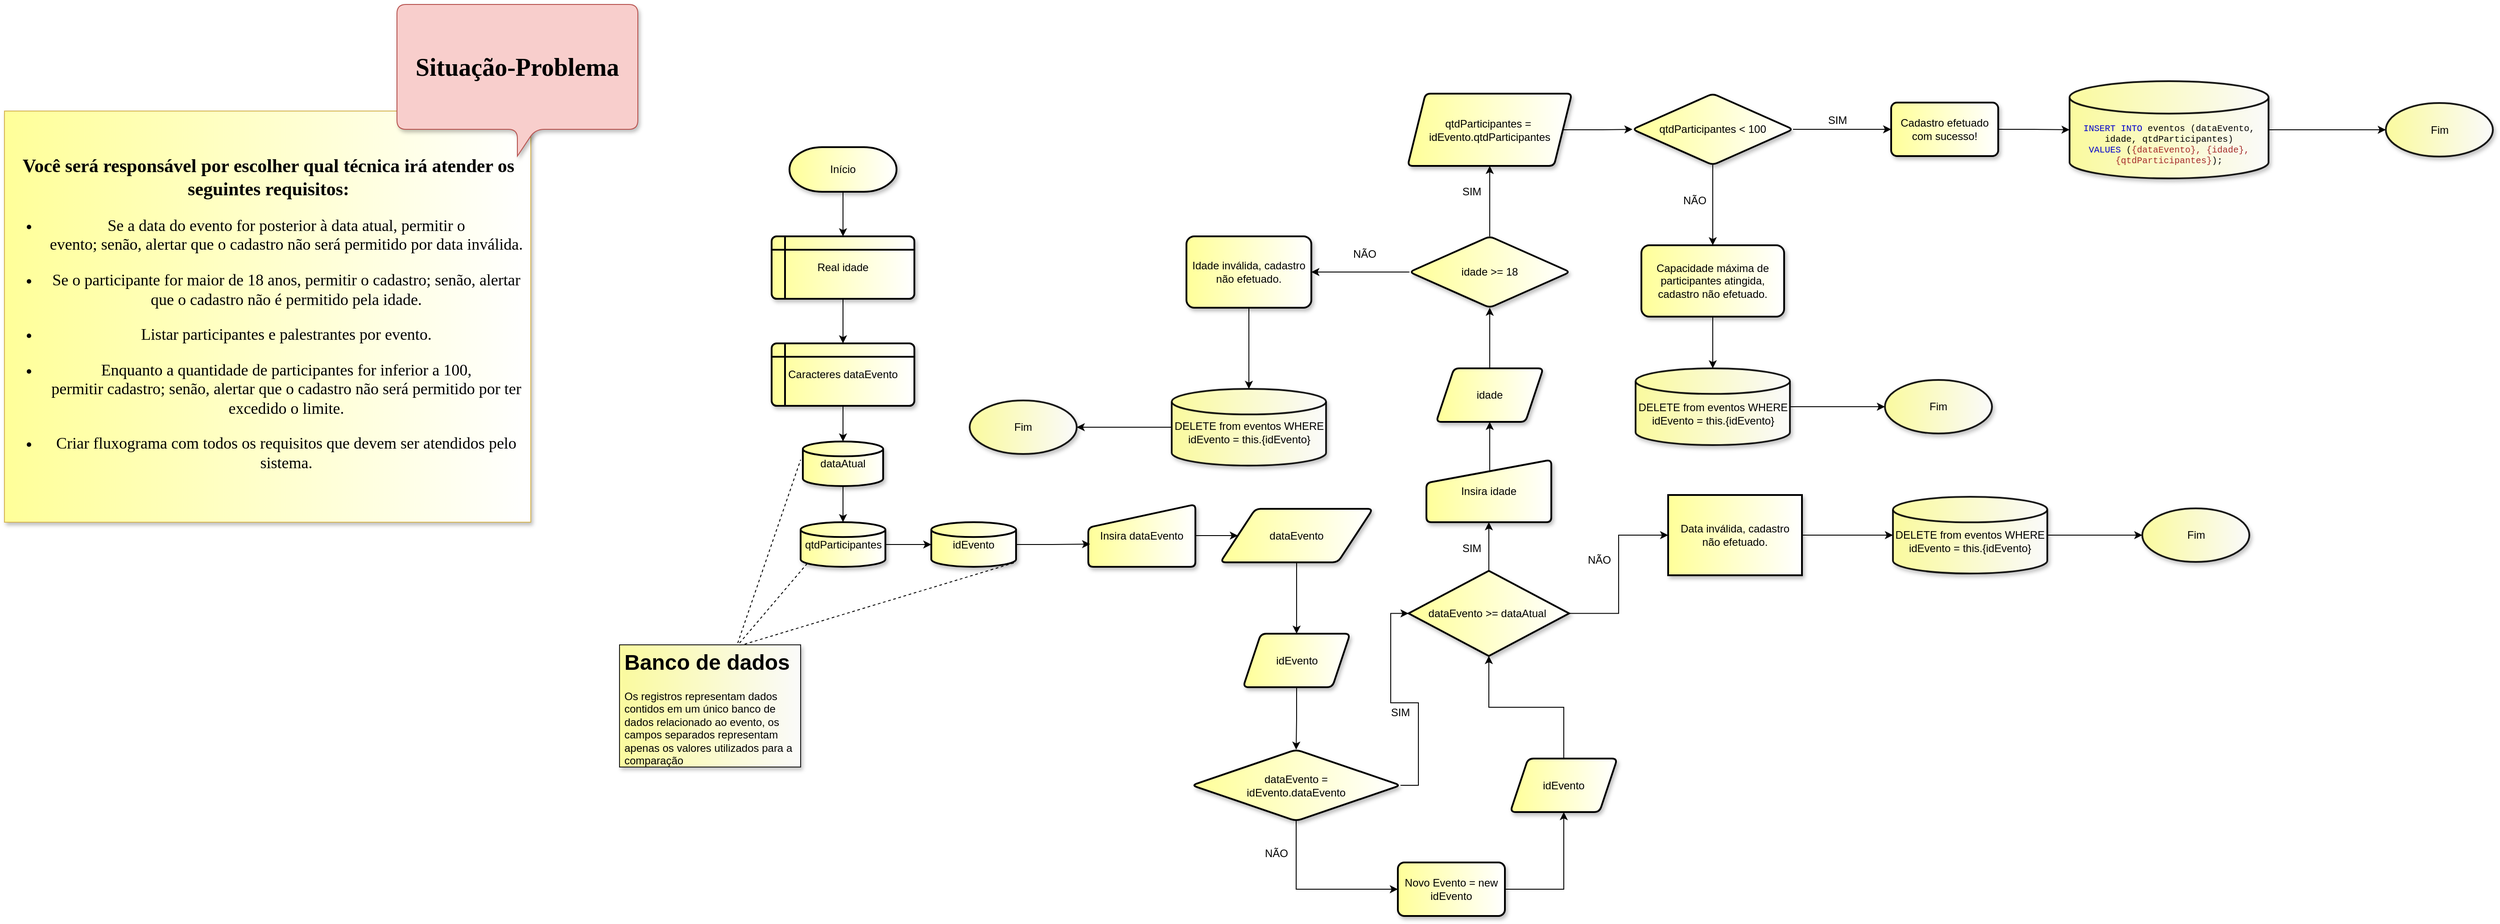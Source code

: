 <mxfile version="15.1.1" type="github">
  <diagram id="E14xrdEaeWgbvlw4fmTQ" name="Situação-Problema">
    <mxGraphModel dx="2040" dy="2257" grid="0" gridSize="10" guides="1" tooltips="1" connect="1" arrows="1" fold="1" page="0" pageScale="1" pageWidth="827" pageHeight="1169" background="#ffffff" math="0" shadow="0">
      <root>
        <mxCell id="fQxyEo8xfnAtOBqPwO7P-0" />
        <mxCell id="fQxyEo8xfnAtOBqPwO7P-1" parent="fQxyEo8xfnAtOBqPwO7P-0" />
        <mxCell id="fQxyEo8xfnAtOBqPwO7P-6" value="&lt;p style=&quot;text-align: center&quot;&gt;&lt;font size=&quot;1&quot; data-font-src=&quot;https://fonts.googleapis.com/css?family=Indie+Flower&quot; face=&quot;Indie Flower&quot;&gt;&lt;b style=&quot;font-size: 21px&quot;&gt;Você será responsável por escolher qual técnica irá atender os seguintes requisitos:&lt;/b&gt;&lt;/font&gt;&lt;/p&gt;&lt;ul style=&quot;font-size: 18px&quot;&gt;&lt;li&gt;&lt;div style=&quot;text-align: center&quot;&gt;&lt;span&gt;&lt;font data-font-src=&quot;https://fonts.googleapis.com/css?family=Montserrat&quot; style=&quot;font-size: 18px&quot; face=&quot;Montserrat&quot;&gt;Se a data do evento for posterior à data atual, permitir o&lt;/font&gt;&lt;/span&gt;&lt;/div&gt;&lt;font data-font-src=&quot;https://fonts.googleapis.com/css?family=Montserrat&quot; style=&quot;font-size: 18px&quot; face=&quot;Montserrat&quot;&gt;&lt;div style=&quot;text-align: center&quot;&gt;&lt;span&gt;evento; senão, alertar que o cadastro não será permitido por data inválida.&lt;/span&gt;&lt;/div&gt;&lt;/font&gt;&lt;/li&gt;&lt;/ul&gt;&lt;ul style=&quot;font-size: 18px&quot;&gt;&lt;li style=&quot;text-align: center&quot;&gt;&lt;font data-font-src=&quot;https://fonts.googleapis.com/css?family=Montserrat&quot; style=&quot;font-size: 18px&quot; face=&quot;Montserrat&quot;&gt;Se o participante for maior de 18 anos, permitir o cadastro; senão, alertar que o cadastro não é permitido pela idade.&lt;/font&gt;&lt;/li&gt;&lt;/ul&gt;&lt;ul style=&quot;font-size: 18px&quot;&gt;&lt;li style=&quot;text-align: center&quot;&gt;&lt;font data-font-src=&quot;https://fonts.googleapis.com/css?family=Montserrat&quot; style=&quot;font-size: 18px&quot; face=&quot;Montserrat&quot;&gt;Listar participantes e palestrantes por evento.&lt;/font&gt;&lt;/li&gt;&lt;/ul&gt;&lt;ul style=&quot;font-size: 18px&quot;&gt;&lt;li&gt;&lt;div style=&quot;text-align: center&quot;&gt;&lt;span&gt;&lt;font data-font-src=&quot;https://fonts.googleapis.com/css?family=Montserrat&quot; style=&quot;font-size: 18px&quot; face=&quot;Montserrat&quot;&gt;Enquanto a quantidade de participantes for inferior a 100,&lt;/font&gt;&lt;/span&gt;&lt;/div&gt;&lt;font data-font-src=&quot;https://fonts.googleapis.com/css?family=Montserrat&quot; style=&quot;font-size: 18px&quot; face=&quot;Montserrat&quot;&gt;&lt;div style=&quot;text-align: center&quot;&gt;&lt;span&gt;permitir cadastro; senão, alertar que o cadastro não será permitido por ter excedido o limite.&lt;/span&gt;&lt;/div&gt;&lt;/font&gt;&lt;/li&gt;&lt;/ul&gt;&lt;ul style=&quot;font-size: 18px&quot;&gt;&lt;li style=&quot;text-align: center&quot;&gt;&lt;font data-font-src=&quot;https://fonts.googleapis.com/css?family=Montserrat&quot; style=&quot;font-size: 18px&quot; face=&quot;Montserrat&quot;&gt;Criar fluxograma com todos os requisitos que devem ser atendidos pelo sistema.&lt;/font&gt;&lt;/li&gt;&lt;/ul&gt;" style="text;html=1;strokeColor=#d6b656;align=left;verticalAlign=middle;whiteSpace=wrap;rounded=0;shadow=1;gradientDirection=east;gradientColor=#FFFFFF;fillColor=#FFFF99;" parent="fQxyEo8xfnAtOBqPwO7P-1" vertex="1">
          <mxGeometry x="-690" y="-1420.5" width="590" height="461" as="geometry" />
        </mxCell>
        <mxCell id="WSDOC7p3LJNiw7YADk0W-0" value="&lt;h1&gt;&lt;font style=&quot;font-size: 28px&quot; face=&quot;Audiowide&quot; data-font-src=&quot;https://fonts.googleapis.com/css?family=Audiowide&quot;&gt;Situação-Problema&lt;/font&gt;&lt;/h1&gt;" style="shape=callout;whiteSpace=wrap;html=1;perimeter=calloutPerimeter;fillColor=#f8cecc;strokeColor=#b85450;rounded=1;shadow=1;" parent="fQxyEo8xfnAtOBqPwO7P-1" vertex="1">
          <mxGeometry x="-250" y="-1540" width="270" height="170" as="geometry" />
        </mxCell>
        <mxCell id="WSDOC7p3LJNiw7YADk0W-4" style="edgeStyle=orthogonalEdgeStyle;rounded=0;orthogonalLoop=1;jettySize=auto;html=1;entryX=0.5;entryY=0;entryDx=0;entryDy=0;" parent="fQxyEo8xfnAtOBqPwO7P-1" source="WSDOC7p3LJNiw7YADk0W-1" target="WSDOC7p3LJNiw7YADk0W-5" edge="1">
          <mxGeometry relative="1" as="geometry">
            <mxPoint x="250" y="-1260" as="targetPoint" />
          </mxGeometry>
        </mxCell>
        <mxCell id="WSDOC7p3LJNiw7YADk0W-1" value="Início" style="strokeWidth=2;html=1;shape=mxgraph.flowchart.terminator;whiteSpace=wrap;rounded=0;shadow=1;fillColor=#FFFF99;gradientColor=#FFFFFF;gradientDirection=east;" parent="fQxyEo8xfnAtOBqPwO7P-1" vertex="1">
          <mxGeometry x="190" y="-1380" width="120" height="50" as="geometry" />
        </mxCell>
        <mxCell id="WSDOC7p3LJNiw7YADk0W-19" style="edgeStyle=orthogonalEdgeStyle;rounded=0;orthogonalLoop=1;jettySize=auto;html=1;entryX=0;entryY=0.5;entryDx=0;entryDy=0;" parent="fQxyEo8xfnAtOBqPwO7P-1" source="WSDOC7p3LJNiw7YADk0W-2" target="WSDOC7p3LJNiw7YADk0W-15" edge="1">
          <mxGeometry relative="1" as="geometry" />
        </mxCell>
        <mxCell id="WSDOC7p3LJNiw7YADk0W-2" value="Insira dataEvento" style="html=1;strokeWidth=2;shape=manualInput;whiteSpace=wrap;rounded=1;size=26;arcSize=11;shadow=1;fillColor=#FFFF99;gradientColor=#FFFFFF;gradientDirection=east;" parent="fQxyEo8xfnAtOBqPwO7P-1" vertex="1">
          <mxGeometry x="525" y="-979.5" width="120" height="70" as="geometry" />
        </mxCell>
        <mxCell id="WSDOC7p3LJNiw7YADk0W-7" style="edgeStyle=orthogonalEdgeStyle;rounded=0;orthogonalLoop=1;jettySize=auto;html=1;entryX=0.5;entryY=0;entryDx=0;entryDy=0;" parent="fQxyEo8xfnAtOBqPwO7P-1" source="WSDOC7p3LJNiw7YADk0W-5" target="WSDOC7p3LJNiw7YADk0W-6" edge="1">
          <mxGeometry relative="1" as="geometry" />
        </mxCell>
        <mxCell id="WSDOC7p3LJNiw7YADk0W-5" value="&lt;p style=&quot;line-height: 120%&quot;&gt;&lt;/p&gt;&lt;div style=&quot;line-height: 120%&quot;&gt;Real idade&lt;/div&gt;&lt;p&gt;&lt;/p&gt;" style="shape=internalStorage;whiteSpace=wrap;html=1;dx=15;dy=15;rounded=1;arcSize=8;strokeWidth=2;shadow=1;fillColor=#FFFF99;gradientColor=#FFFFFF;gradientDirection=east;align=center;" parent="fQxyEo8xfnAtOBqPwO7P-1" vertex="1">
          <mxGeometry x="170" y="-1280" width="160" height="70" as="geometry" />
        </mxCell>
        <mxCell id="WSDOC7p3LJNiw7YADk0W-9" style="edgeStyle=orthogonalEdgeStyle;rounded=0;orthogonalLoop=1;jettySize=auto;html=1;" parent="fQxyEo8xfnAtOBqPwO7P-1" source="WSDOC7p3LJNiw7YADk0W-6" target="WSDOC7p3LJNiw7YADk0W-8" edge="1">
          <mxGeometry relative="1" as="geometry" />
        </mxCell>
        <mxCell id="WSDOC7p3LJNiw7YADk0W-6" value="&lt;p style=&quot;line-height: 120%&quot;&gt;&lt;/p&gt;&lt;div style=&quot;line-height: 120%&quot;&gt;Caracteres&amp;nbsp;&lt;span&gt;dataEvento&lt;/span&gt;&lt;/div&gt;&lt;p&gt;&lt;/p&gt;" style="shape=internalStorage;whiteSpace=wrap;html=1;dx=15;dy=15;rounded=1;arcSize=8;strokeWidth=2;shadow=1;fillColor=#FFFF99;gradientColor=#FFFFFF;gradientDirection=east;align=center;" parent="fQxyEo8xfnAtOBqPwO7P-1" vertex="1">
          <mxGeometry x="170" y="-1160" width="160" height="70" as="geometry" />
        </mxCell>
        <mxCell id="WSDOC7p3LJNiw7YADk0W-11" style="edgeStyle=orthogonalEdgeStyle;rounded=0;orthogonalLoop=1;jettySize=auto;html=1;" parent="fQxyEo8xfnAtOBqPwO7P-1" source="WSDOC7p3LJNiw7YADk0W-8" target="WSDOC7p3LJNiw7YADk0W-10" edge="1">
          <mxGeometry relative="1" as="geometry" />
        </mxCell>
        <mxCell id="WSDOC7p3LJNiw7YADk0W-8" value="&lt;p style=&quot;line-height: 90%&quot;&gt;dataAtual&lt;/p&gt;" style="strokeWidth=2;html=1;shape=mxgraph.flowchart.database;whiteSpace=wrap;rounded=0;shadow=1;fillColor=#FFFF99;gradientColor=#FFFFFF;gradientDirection=east;" parent="fQxyEo8xfnAtOBqPwO7P-1" vertex="1">
          <mxGeometry x="205" y="-1050" width="90" height="50" as="geometry" />
        </mxCell>
        <mxCell id="MoJu4bdm5zdiFwNMEZ7Q-4" value="" style="edgeStyle=orthogonalEdgeStyle;rounded=0;orthogonalLoop=1;jettySize=auto;html=1;" edge="1" parent="fQxyEo8xfnAtOBqPwO7P-1" source="WSDOC7p3LJNiw7YADk0W-10" target="MoJu4bdm5zdiFwNMEZ7Q-3">
          <mxGeometry relative="1" as="geometry" />
        </mxCell>
        <mxCell id="WSDOC7p3LJNiw7YADk0W-10" value="&lt;p style=&quot;line-height: 90%&quot;&gt;qtdParticipantes&lt;/p&gt;" style="strokeWidth=2;html=1;shape=mxgraph.flowchart.database;whiteSpace=wrap;rounded=0;shadow=1;fillColor=#FFFF99;gradientColor=#FFFFFF;gradientDirection=east;" parent="fQxyEo8xfnAtOBqPwO7P-1" vertex="1">
          <mxGeometry x="202.5" y="-959.5" width="95" height="50" as="geometry" />
        </mxCell>
        <mxCell id="WSDOC7p3LJNiw7YADk0W-24" value="" style="edgeStyle=orthogonalEdgeStyle;rounded=0;orthogonalLoop=1;jettySize=auto;html=1;" parent="fQxyEo8xfnAtOBqPwO7P-1" source="WSDOC7p3LJNiw7YADk0W-14" target="WSDOC7p3LJNiw7YADk0W-23" edge="1">
          <mxGeometry relative="1" as="geometry" />
        </mxCell>
        <mxCell id="WSDOC7p3LJNiw7YADk0W-38" style="edgeStyle=orthogonalEdgeStyle;rounded=0;orthogonalLoop=1;jettySize=auto;html=1;entryX=0.5;entryY=1;entryDx=0;entryDy=0;" parent="fQxyEo8xfnAtOBqPwO7P-1" source="WSDOC7p3LJNiw7YADk0W-14" target="WSDOC7p3LJNiw7YADk0W-37" edge="1">
          <mxGeometry relative="1" as="geometry" />
        </mxCell>
        <mxCell id="WSDOC7p3LJNiw7YADk0W-14" value="dataEvento &amp;gt;= dataAtual&amp;nbsp;" style="strokeWidth=2;html=1;shape=mxgraph.flowchart.decision;whiteSpace=wrap;rounded=0;shadow=1;fillColor=#FFFF99;gradientColor=#FFFFFF;gradientDirection=east;" parent="fQxyEo8xfnAtOBqPwO7P-1" vertex="1">
          <mxGeometry x="884" y="-905" width="180" height="95.5" as="geometry" />
        </mxCell>
        <mxCell id="MoJu4bdm5zdiFwNMEZ7Q-9" value="" style="edgeStyle=orthogonalEdgeStyle;rounded=0;orthogonalLoop=1;jettySize=auto;html=1;" edge="1" parent="fQxyEo8xfnAtOBqPwO7P-1" source="WSDOC7p3LJNiw7YADk0W-15" target="MoJu4bdm5zdiFwNMEZ7Q-8">
          <mxGeometry relative="1" as="geometry" />
        </mxCell>
        <mxCell id="WSDOC7p3LJNiw7YADk0W-15" value="&lt;div&gt;&lt;span&gt;dataEvento&lt;/span&gt;&lt;/div&gt;" style="shape=parallelogram;html=1;strokeWidth=2;perimeter=parallelogramPerimeter;whiteSpace=wrap;rounded=1;arcSize=12;size=0.23;shadow=1;fillColor=#FFFF99;gradientColor=#FFFFFF;gradientDirection=east;align=center;" parent="fQxyEo8xfnAtOBqPwO7P-1" vertex="1">
          <mxGeometry x="673" y="-974.5" width="171" height="60" as="geometry" />
        </mxCell>
        <mxCell id="MoJu4bdm5zdiFwNMEZ7Q-34" style="edgeStyle=orthogonalEdgeStyle;rounded=0;orthogonalLoop=1;jettySize=auto;html=1;entryX=0;entryY=0.5;entryDx=0;entryDy=0;entryPerimeter=0;" edge="1" parent="fQxyEo8xfnAtOBqPwO7P-1" source="WSDOC7p3LJNiw7YADk0W-23" target="MoJu4bdm5zdiFwNMEZ7Q-33">
          <mxGeometry relative="1" as="geometry" />
        </mxCell>
        <mxCell id="WSDOC7p3LJNiw7YADk0W-23" value="Data inválida, cadastro&lt;br&gt;não efetuado." style="whiteSpace=wrap;html=1;rounded=0;shadow=1;strokeWidth=2;fillColor=#FFFF99;gradientColor=#FFFFFF;gradientDirection=east;" parent="fQxyEo8xfnAtOBqPwO7P-1" vertex="1">
          <mxGeometry x="1175" y="-990" width="150" height="90" as="geometry" />
        </mxCell>
        <mxCell id="WSDOC7p3LJNiw7YADk0W-25" value="NÃO" style="text;html=1;strokeColor=none;fillColor=none;align=center;verticalAlign=middle;whiteSpace=wrap;rounded=0;shadow=1;" parent="fQxyEo8xfnAtOBqPwO7P-1" vertex="1">
          <mxGeometry x="1078" y="-927" width="40" height="20" as="geometry" />
        </mxCell>
        <mxCell id="WSDOC7p3LJNiw7YADk0W-28" value="SIM" style="text;html=1;strokeColor=none;fillColor=none;align=center;verticalAlign=middle;whiteSpace=wrap;rounded=0;shadow=1;" parent="fQxyEo8xfnAtOBqPwO7P-1" vertex="1">
          <mxGeometry x="935" y="-940" width="40" height="20" as="geometry" />
        </mxCell>
        <mxCell id="MoJu4bdm5zdiFwNMEZ7Q-1" value="" style="edgeStyle=orthogonalEdgeStyle;rounded=0;orthogonalLoop=1;jettySize=auto;html=1;exitX=0.507;exitY=0.193;exitDx=0;exitDy=0;exitPerimeter=0;" edge="1" parent="fQxyEo8xfnAtOBqPwO7P-1" source="WSDOC7p3LJNiw7YADk0W-37" target="MoJu4bdm5zdiFwNMEZ7Q-0">
          <mxGeometry relative="1" as="geometry" />
        </mxCell>
        <mxCell id="WSDOC7p3LJNiw7YADk0W-37" value="Insira idade" style="html=1;strokeWidth=2;shape=manualInput;whiteSpace=wrap;rounded=1;size=26;arcSize=11;shadow=1;fillColor=#FFFF99;gradientColor=#FFFFFF;gradientDirection=east;" parent="fQxyEo8xfnAtOBqPwO7P-1" vertex="1">
          <mxGeometry x="904" y="-1029.5" width="140" height="70" as="geometry" />
        </mxCell>
        <mxCell id="WSDOC7p3LJNiw7YADk0W-42" value="" style="edgeStyle=orthogonalEdgeStyle;rounded=0;orthogonalLoop=1;jettySize=auto;html=1;" parent="fQxyEo8xfnAtOBqPwO7P-1" source="WSDOC7p3LJNiw7YADk0W-39" target="WSDOC7p3LJNiw7YADk0W-41" edge="1">
          <mxGeometry relative="1" as="geometry" />
        </mxCell>
        <mxCell id="WSDOC7p3LJNiw7YADk0W-47" value="" style="edgeStyle=orthogonalEdgeStyle;rounded=0;orthogonalLoop=1;jettySize=auto;html=1;" parent="fQxyEo8xfnAtOBqPwO7P-1" source="WSDOC7p3LJNiw7YADk0W-39" target="WSDOC7p3LJNiw7YADk0W-46" edge="1">
          <mxGeometry relative="1" as="geometry" />
        </mxCell>
        <mxCell id="WSDOC7p3LJNiw7YADk0W-39" value="idade &amp;gt;= 18" style="rhombus;whiteSpace=wrap;html=1;rounded=1;shadow=1;strokeWidth=2;fillColor=#FFFF99;gradientColor=#FFFFFF;gradientDirection=east;arcSize=11;" parent="fQxyEo8xfnAtOBqPwO7P-1" vertex="1">
          <mxGeometry x="885" y="-1280" width="180" height="80" as="geometry" />
        </mxCell>
        <mxCell id="MoJu4bdm5zdiFwNMEZ7Q-39" style="edgeStyle=orthogonalEdgeStyle;rounded=0;orthogonalLoop=1;jettySize=auto;html=1;entryX=0.5;entryY=0;entryDx=0;entryDy=0;entryPerimeter=0;" edge="1" parent="fQxyEo8xfnAtOBqPwO7P-1" source="WSDOC7p3LJNiw7YADk0W-41" target="MoJu4bdm5zdiFwNMEZ7Q-38">
          <mxGeometry relative="1" as="geometry" />
        </mxCell>
        <mxCell id="WSDOC7p3LJNiw7YADk0W-41" value="Idade inválida, cadastro não efetuado." style="whiteSpace=wrap;html=1;rounded=1;shadow=1;strokeWidth=2;fillColor=#FFFF99;gradientColor=#FFFFFF;gradientDirection=east;arcSize=11;" parent="fQxyEo8xfnAtOBqPwO7P-1" vertex="1">
          <mxGeometry x="635" y="-1280" width="140" height="80" as="geometry" />
        </mxCell>
        <mxCell id="WSDOC7p3LJNiw7YADk0W-43" value="NÃO" style="text;html=1;strokeColor=none;fillColor=none;align=center;verticalAlign=middle;whiteSpace=wrap;rounded=0;shadow=1;" parent="fQxyEo8xfnAtOBqPwO7P-1" vertex="1">
          <mxGeometry x="815" y="-1270" width="40" height="20" as="geometry" />
        </mxCell>
        <mxCell id="WSDOC7p3LJNiw7YADk0W-50" value="" style="edgeStyle=orthogonalEdgeStyle;rounded=0;orthogonalLoop=1;jettySize=auto;html=1;" parent="fQxyEo8xfnAtOBqPwO7P-1" source="WSDOC7p3LJNiw7YADk0W-46" target="WSDOC7p3LJNiw7YADk0W-49" edge="1">
          <mxGeometry relative="1" as="geometry" />
        </mxCell>
        <mxCell id="WSDOC7p3LJNiw7YADk0W-46" value="qtdParticipantes =&amp;nbsp;&lt;br&gt;idEvento.qtdParticipantes" style="shape=parallelogram;perimeter=parallelogramPerimeter;whiteSpace=wrap;html=1;fixedSize=1;rounded=1;shadow=1;strokeWidth=2;fillColor=#FFFF99;gradientColor=#FFFFFF;gradientDirection=east;arcSize=11;" parent="fQxyEo8xfnAtOBqPwO7P-1" vertex="1">
          <mxGeometry x="883" y="-1440" width="184" height="81" as="geometry" />
        </mxCell>
        <mxCell id="WSDOC7p3LJNiw7YADk0W-48" value="SIM" style="text;html=1;strokeColor=none;fillColor=none;align=center;verticalAlign=middle;whiteSpace=wrap;rounded=0;shadow=1;" parent="fQxyEo8xfnAtOBqPwO7P-1" vertex="1">
          <mxGeometry x="935" y="-1340" width="40" height="20" as="geometry" />
        </mxCell>
        <mxCell id="WSDOC7p3LJNiw7YADk0W-52" value="" style="edgeStyle=orthogonalEdgeStyle;rounded=0;orthogonalLoop=1;jettySize=auto;html=1;" parent="fQxyEo8xfnAtOBqPwO7P-1" source="WSDOC7p3LJNiw7YADk0W-49" target="WSDOC7p3LJNiw7YADk0W-51" edge="1">
          <mxGeometry relative="1" as="geometry" />
        </mxCell>
        <mxCell id="WSDOC7p3LJNiw7YADk0W-57" value="" style="edgeStyle=orthogonalEdgeStyle;rounded=0;orthogonalLoop=1;jettySize=auto;html=1;" parent="fQxyEo8xfnAtOBqPwO7P-1" source="WSDOC7p3LJNiw7YADk0W-49" target="WSDOC7p3LJNiw7YADk0W-56" edge="1">
          <mxGeometry relative="1" as="geometry" />
        </mxCell>
        <mxCell id="WSDOC7p3LJNiw7YADk0W-49" value="qtdParticipantes &amp;lt; 100" style="rhombus;whiteSpace=wrap;html=1;rounded=1;shadow=1;strokeWidth=2;fillColor=#FFFF99;gradientColor=#FFFFFF;gradientDirection=east;arcSize=11;" parent="fQxyEo8xfnAtOBqPwO7P-1" vertex="1">
          <mxGeometry x="1135" y="-1440" width="180" height="80" as="geometry" />
        </mxCell>
        <mxCell id="MoJu4bdm5zdiFwNMEZ7Q-43" style="edgeStyle=orthogonalEdgeStyle;rounded=0;orthogonalLoop=1;jettySize=auto;html=1;entryX=0.5;entryY=0;entryDx=0;entryDy=0;entryPerimeter=0;" edge="1" parent="fQxyEo8xfnAtOBqPwO7P-1" source="WSDOC7p3LJNiw7YADk0W-51" target="MoJu4bdm5zdiFwNMEZ7Q-42">
          <mxGeometry relative="1" as="geometry" />
        </mxCell>
        <mxCell id="WSDOC7p3LJNiw7YADk0W-51" value="Capacidade máxima de participantes atingida, cadastro não efetuado." style="whiteSpace=wrap;html=1;rounded=1;shadow=1;strokeWidth=2;fillColor=#FFFF99;gradientColor=#FFFFFF;gradientDirection=east;arcSize=11;" parent="fQxyEo8xfnAtOBqPwO7P-1" vertex="1">
          <mxGeometry x="1145" y="-1270" width="160" height="80" as="geometry" />
        </mxCell>
        <mxCell id="WSDOC7p3LJNiw7YADk0W-53" value="NÃO" style="text;html=1;strokeColor=none;fillColor=none;align=center;verticalAlign=middle;whiteSpace=wrap;rounded=0;shadow=1;" parent="fQxyEo8xfnAtOBqPwO7P-1" vertex="1">
          <mxGeometry x="1185" y="-1330" width="40" height="20" as="geometry" />
        </mxCell>
        <mxCell id="MoJu4bdm5zdiFwNMEZ7Q-47" style="edgeStyle=orthogonalEdgeStyle;rounded=0;orthogonalLoop=1;jettySize=auto;html=1;entryX=0;entryY=0.5;entryDx=0;entryDy=0;entryPerimeter=0;fontSize=10;" edge="1" parent="fQxyEo8xfnAtOBqPwO7P-1" source="WSDOC7p3LJNiw7YADk0W-56" target="MoJu4bdm5zdiFwNMEZ7Q-46">
          <mxGeometry relative="1" as="geometry" />
        </mxCell>
        <mxCell id="WSDOC7p3LJNiw7YADk0W-56" value="Cadastro efetuado com sucesso!" style="whiteSpace=wrap;html=1;rounded=1;shadow=1;strokeWidth=2;fillColor=#FFFF99;gradientColor=#FFFFFF;gradientDirection=east;arcSize=11;" parent="fQxyEo8xfnAtOBqPwO7P-1" vertex="1">
          <mxGeometry x="1425" y="-1430" width="120" height="60" as="geometry" />
        </mxCell>
        <mxCell id="WSDOC7p3LJNiw7YADk0W-58" value="SIM" style="text;html=1;strokeColor=none;fillColor=none;align=center;verticalAlign=middle;whiteSpace=wrap;rounded=0;shadow=1;" parent="fQxyEo8xfnAtOBqPwO7P-1" vertex="1">
          <mxGeometry x="1345" y="-1420.5" width="40" height="20" as="geometry" />
        </mxCell>
        <mxCell id="MoJu4bdm5zdiFwNMEZ7Q-2" style="edgeStyle=orthogonalEdgeStyle;rounded=0;orthogonalLoop=1;jettySize=auto;html=1;entryX=0.5;entryY=1;entryDx=0;entryDy=0;" edge="1" parent="fQxyEo8xfnAtOBqPwO7P-1" source="MoJu4bdm5zdiFwNMEZ7Q-0" target="WSDOC7p3LJNiw7YADk0W-39">
          <mxGeometry relative="1" as="geometry" />
        </mxCell>
        <mxCell id="MoJu4bdm5zdiFwNMEZ7Q-0" value="idade" style="shape=parallelogram;perimeter=parallelogramPerimeter;whiteSpace=wrap;html=1;fixedSize=1;rounded=1;shadow=1;strokeWidth=2;fillColor=#FFFF99;gradientColor=#FFFFFF;gradientDirection=east;arcSize=11;" vertex="1" parent="fQxyEo8xfnAtOBqPwO7P-1">
          <mxGeometry x="915" y="-1132" width="120" height="60" as="geometry" />
        </mxCell>
        <mxCell id="MoJu4bdm5zdiFwNMEZ7Q-5" style="edgeStyle=orthogonalEdgeStyle;rounded=0;orthogonalLoop=1;jettySize=auto;html=1;entryX=0.017;entryY=0.636;entryDx=0;entryDy=0;entryPerimeter=0;" edge="1" parent="fQxyEo8xfnAtOBqPwO7P-1" source="MoJu4bdm5zdiFwNMEZ7Q-3" target="WSDOC7p3LJNiw7YADk0W-2">
          <mxGeometry relative="1" as="geometry" />
        </mxCell>
        <mxCell id="MoJu4bdm5zdiFwNMEZ7Q-3" value="&lt;p style=&quot;line-height: 90%&quot;&gt;idEvento&lt;/p&gt;" style="strokeWidth=2;html=1;shape=mxgraph.flowchart.database;whiteSpace=wrap;rounded=0;shadow=1;fillColor=#FFFF99;gradientColor=#FFFFFF;gradientDirection=east;" vertex="1" parent="fQxyEo8xfnAtOBqPwO7P-1">
          <mxGeometry x="349" y="-959.5" width="95" height="50" as="geometry" />
        </mxCell>
        <mxCell id="MoJu4bdm5zdiFwNMEZ7Q-11" value="" style="edgeStyle=orthogonalEdgeStyle;rounded=0;orthogonalLoop=1;jettySize=auto;html=1;" edge="1" parent="fQxyEo8xfnAtOBqPwO7P-1" source="MoJu4bdm5zdiFwNMEZ7Q-8" target="MoJu4bdm5zdiFwNMEZ7Q-10">
          <mxGeometry relative="1" as="geometry" />
        </mxCell>
        <mxCell id="MoJu4bdm5zdiFwNMEZ7Q-8" value="idEvento" style="shape=parallelogram;perimeter=parallelogramPerimeter;whiteSpace=wrap;html=1;fixedSize=1;rounded=1;shadow=1;strokeWidth=2;fillColor=#FFFF99;gradientColor=#FFFFFF;gradientDirection=east;arcSize=12;" vertex="1" parent="fQxyEo8xfnAtOBqPwO7P-1">
          <mxGeometry x="698.5" y="-834.5" width="120" height="60" as="geometry" />
        </mxCell>
        <mxCell id="MoJu4bdm5zdiFwNMEZ7Q-17" style="edgeStyle=orthogonalEdgeStyle;rounded=0;orthogonalLoop=1;jettySize=auto;html=1;exitX=1;exitY=0.5;exitDx=0;exitDy=0;entryX=0;entryY=0.5;entryDx=0;entryDy=0;entryPerimeter=0;" edge="1" parent="fQxyEo8xfnAtOBqPwO7P-1" source="MoJu4bdm5zdiFwNMEZ7Q-10" target="WSDOC7p3LJNiw7YADk0W-14">
          <mxGeometry relative="1" as="geometry" />
        </mxCell>
        <mxCell id="MoJu4bdm5zdiFwNMEZ7Q-22" style="edgeStyle=orthogonalEdgeStyle;rounded=0;orthogonalLoop=1;jettySize=auto;html=1;entryX=0;entryY=0.5;entryDx=0;entryDy=0;" edge="1" parent="fQxyEo8xfnAtOBqPwO7P-1" source="MoJu4bdm5zdiFwNMEZ7Q-10" target="MoJu4bdm5zdiFwNMEZ7Q-18">
          <mxGeometry relative="1" as="geometry" />
        </mxCell>
        <mxCell id="MoJu4bdm5zdiFwNMEZ7Q-10" value="dataEvento =&lt;br&gt;idEvento.dataEvento" style="rhombus;whiteSpace=wrap;html=1;rounded=1;shadow=1;strokeWidth=2;fillColor=#FFFF99;gradientColor=#FFFFFF;gradientDirection=east;arcSize=12;" vertex="1" parent="fQxyEo8xfnAtOBqPwO7P-1">
          <mxGeometry x="641" y="-704.5" width="234" height="80" as="geometry" />
        </mxCell>
        <mxCell id="MoJu4bdm5zdiFwNMEZ7Q-30" value="" style="edgeStyle=orthogonalEdgeStyle;rounded=0;orthogonalLoop=1;jettySize=auto;html=1;" edge="1" parent="fQxyEo8xfnAtOBqPwO7P-1" source="MoJu4bdm5zdiFwNMEZ7Q-18" target="MoJu4bdm5zdiFwNMEZ7Q-29">
          <mxGeometry relative="1" as="geometry" />
        </mxCell>
        <mxCell id="MoJu4bdm5zdiFwNMEZ7Q-18" value="Novo Evento = new idEvento" style="whiteSpace=wrap;html=1;rounded=1;shadow=1;strokeWidth=2;fillColor=#FFFF99;gradientColor=#FFFFFF;gradientDirection=east;arcSize=12;" vertex="1" parent="fQxyEo8xfnAtOBqPwO7P-1">
          <mxGeometry x="872" y="-578" width="120" height="60" as="geometry" />
        </mxCell>
        <mxCell id="MoJu4bdm5zdiFwNMEZ7Q-23" value="NÃO" style="text;html=1;strokeColor=none;fillColor=none;align=center;verticalAlign=middle;whiteSpace=wrap;rounded=0;shadow=1;" vertex="1" parent="fQxyEo8xfnAtOBqPwO7P-1">
          <mxGeometry x="716" y="-598" width="40" height="20" as="geometry" />
        </mxCell>
        <mxCell id="MoJu4bdm5zdiFwNMEZ7Q-24" value="SIM" style="text;html=1;strokeColor=none;fillColor=none;align=center;verticalAlign=middle;whiteSpace=wrap;rounded=0;shadow=1;" vertex="1" parent="fQxyEo8xfnAtOBqPwO7P-1">
          <mxGeometry x="855" y="-756" width="40" height="20" as="geometry" />
        </mxCell>
        <mxCell id="MoJu4bdm5zdiFwNMEZ7Q-25" value="" style="endArrow=none;dashed=1;html=1;" edge="1" parent="fQxyEo8xfnAtOBqPwO7P-1">
          <mxGeometry width="50" height="50" relative="1" as="geometry">
            <mxPoint x="132" y="-824" as="sourcePoint" />
            <mxPoint x="202.5" y="-1029.5" as="targetPoint" />
          </mxGeometry>
        </mxCell>
        <mxCell id="MoJu4bdm5zdiFwNMEZ7Q-26" value="" style="endArrow=none;dashed=1;html=1;" edge="1" parent="fQxyEo8xfnAtOBqPwO7P-1">
          <mxGeometry width="50" height="50" relative="1" as="geometry">
            <mxPoint x="134" y="-821" as="sourcePoint" />
            <mxPoint x="442" y="-914" as="targetPoint" />
          </mxGeometry>
        </mxCell>
        <mxCell id="MoJu4bdm5zdiFwNMEZ7Q-27" value="" style="endArrow=none;dashed=1;html=1;" edge="1" parent="fQxyEo8xfnAtOBqPwO7P-1">
          <mxGeometry width="50" height="50" relative="1" as="geometry">
            <mxPoint x="134" y="-824" as="sourcePoint" />
            <mxPoint x="211" y="-914.5" as="targetPoint" />
          </mxGeometry>
        </mxCell>
        <mxCell id="MoJu4bdm5zdiFwNMEZ7Q-28" value="&lt;h1&gt;Banco de dados&lt;/h1&gt;&lt;p&gt;Os registros representam dados contidos em um único banco de dados relacionado ao evento, os campos separados representam apenas os valores utilizados para a comparação&lt;/p&gt;" style="text;html=1;spacing=5;spacingTop=-20;whiteSpace=wrap;overflow=hidden;rounded=0;rotation=0;glass=0;shadow=1;sketch=0;gradientColor=#ffffff;fillColor=#FFFF99;gradientDirection=east;strokeColor=#000000;perimeterSpacing=15;opacity=90;" vertex="1" parent="fQxyEo8xfnAtOBqPwO7P-1">
          <mxGeometry x="-0.5" y="-822" width="203" height="137" as="geometry" />
        </mxCell>
        <mxCell id="MoJu4bdm5zdiFwNMEZ7Q-31" style="edgeStyle=orthogonalEdgeStyle;rounded=0;orthogonalLoop=1;jettySize=auto;html=1;entryX=0.5;entryY=1;entryDx=0;entryDy=0;entryPerimeter=0;" edge="1" parent="fQxyEo8xfnAtOBqPwO7P-1" source="MoJu4bdm5zdiFwNMEZ7Q-29" target="WSDOC7p3LJNiw7YADk0W-14">
          <mxGeometry relative="1" as="geometry" />
        </mxCell>
        <mxCell id="MoJu4bdm5zdiFwNMEZ7Q-29" value="idEvento" style="shape=parallelogram;perimeter=parallelogramPerimeter;whiteSpace=wrap;html=1;fixedSize=1;rounded=1;shadow=1;strokeWidth=2;fillColor=#FFFF99;gradientColor=#FFFFFF;gradientDirection=east;arcSize=12;" vertex="1" parent="fQxyEo8xfnAtOBqPwO7P-1">
          <mxGeometry x="998" y="-694.5" width="120" height="60" as="geometry" />
        </mxCell>
        <mxCell id="MoJu4bdm5zdiFwNMEZ7Q-37" value="" style="edgeStyle=orthogonalEdgeStyle;rounded=0;orthogonalLoop=1;jettySize=auto;html=1;" edge="1" parent="fQxyEo8xfnAtOBqPwO7P-1" source="MoJu4bdm5zdiFwNMEZ7Q-33" target="MoJu4bdm5zdiFwNMEZ7Q-36">
          <mxGeometry relative="1" as="geometry" />
        </mxCell>
        <mxCell id="MoJu4bdm5zdiFwNMEZ7Q-33" value="DELETE from eventos WHERE idEvento = this.{idEvento}" style="strokeWidth=2;html=1;shape=mxgraph.flowchart.database;whiteSpace=wrap;rounded=0;shadow=1;glass=0;sketch=0;fillColor=#FFFF99;gradientColor=#ffffff;gradientDirection=east;opacity=90;spacingTop=14;" vertex="1" parent="fQxyEo8xfnAtOBqPwO7P-1">
          <mxGeometry x="1427" y="-988" width="173" height="86" as="geometry" />
        </mxCell>
        <mxCell id="MoJu4bdm5zdiFwNMEZ7Q-36" value="Fim" style="ellipse;whiteSpace=wrap;html=1;rounded=0;shadow=1;strokeWidth=2;fillColor=#FFFF99;gradientColor=#ffffff;gradientDirection=east;glass=0;opacity=90;sketch=0;" vertex="1" parent="fQxyEo8xfnAtOBqPwO7P-1">
          <mxGeometry x="1706.5" y="-975" width="120" height="60" as="geometry" />
        </mxCell>
        <mxCell id="MoJu4bdm5zdiFwNMEZ7Q-41" value="" style="edgeStyle=orthogonalEdgeStyle;rounded=0;orthogonalLoop=1;jettySize=auto;html=1;" edge="1" parent="fQxyEo8xfnAtOBqPwO7P-1" source="MoJu4bdm5zdiFwNMEZ7Q-38" target="MoJu4bdm5zdiFwNMEZ7Q-40">
          <mxGeometry relative="1" as="geometry" />
        </mxCell>
        <mxCell id="MoJu4bdm5zdiFwNMEZ7Q-38" value="DELETE from eventos WHERE idEvento = this.{idEvento}" style="strokeWidth=2;html=1;shape=mxgraph.flowchart.database;whiteSpace=wrap;rounded=0;shadow=1;glass=0;sketch=0;fillColor=#FFFF99;gradientColor=#ffffff;gradientDirection=east;opacity=90;spacingTop=12;" vertex="1" parent="fQxyEo8xfnAtOBqPwO7P-1">
          <mxGeometry x="618.5" y="-1109" width="173" height="86" as="geometry" />
        </mxCell>
        <mxCell id="MoJu4bdm5zdiFwNMEZ7Q-40" value="Fim" style="ellipse;whiteSpace=wrap;html=1;rounded=0;shadow=1;strokeWidth=2;fillColor=#FFFF99;gradientColor=#ffffff;gradientDirection=east;glass=0;opacity=90;sketch=0;" vertex="1" parent="fQxyEo8xfnAtOBqPwO7P-1">
          <mxGeometry x="392" y="-1096" width="120" height="60" as="geometry" />
        </mxCell>
        <mxCell id="MoJu4bdm5zdiFwNMEZ7Q-45" value="" style="edgeStyle=orthogonalEdgeStyle;rounded=0;orthogonalLoop=1;jettySize=auto;html=1;" edge="1" parent="fQxyEo8xfnAtOBqPwO7P-1" source="MoJu4bdm5zdiFwNMEZ7Q-42" target="MoJu4bdm5zdiFwNMEZ7Q-44">
          <mxGeometry relative="1" as="geometry" />
        </mxCell>
        <mxCell id="MoJu4bdm5zdiFwNMEZ7Q-42" value="DELETE from eventos WHERE idEvento = this.{idEvento}" style="strokeWidth=2;html=1;shape=mxgraph.flowchart.database;whiteSpace=wrap;rounded=0;shadow=1;glass=0;sketch=0;fillColor=#FFFF99;gradientColor=#ffffff;gradientDirection=east;opacity=90;spacingTop=15;" vertex="1" parent="fQxyEo8xfnAtOBqPwO7P-1">
          <mxGeometry x="1138.5" y="-1132" width="173" height="86" as="geometry" />
        </mxCell>
        <mxCell id="MoJu4bdm5zdiFwNMEZ7Q-44" value="Fim" style="ellipse;whiteSpace=wrap;html=1;rounded=0;shadow=1;strokeWidth=2;fillColor=#FFFF99;gradientColor=#ffffff;gradientDirection=east;glass=0;opacity=90;sketch=0;" vertex="1" parent="fQxyEo8xfnAtOBqPwO7P-1">
          <mxGeometry x="1418" y="-1119" width="120" height="60" as="geometry" />
        </mxCell>
        <mxCell id="MoJu4bdm5zdiFwNMEZ7Q-49" value="" style="edgeStyle=orthogonalEdgeStyle;rounded=0;orthogonalLoop=1;jettySize=auto;html=1;fontSize=10;" edge="1" parent="fQxyEo8xfnAtOBqPwO7P-1" source="MoJu4bdm5zdiFwNMEZ7Q-46" target="MoJu4bdm5zdiFwNMEZ7Q-48">
          <mxGeometry relative="1" as="geometry" />
        </mxCell>
        <mxCell id="MoJu4bdm5zdiFwNMEZ7Q-46" value="&lt;font style=&quot;font-size: 10px ; line-height: 0%&quot;&gt;&lt;span class=&quot;sqlkeywordcolor&quot; style=&quot;box-sizing: inherit ; color: mediumblue ; font-family: &amp;#34;consolas&amp;#34; , &amp;#34;menlo&amp;#34; , &amp;#34;courier new&amp;#34; , monospace ; font-size: 10px&quot;&gt;INSERT&lt;/span&gt;&lt;span style=&quot;font-family: &amp;#34;consolas&amp;#34; , &amp;#34;menlo&amp;#34; , &amp;#34;courier new&amp;#34; , monospace ; font-size: 10px&quot;&gt;&amp;nbsp;&lt;/span&gt;&lt;span class=&quot;sqlkeywordcolor&quot; style=&quot;box-sizing: inherit ; color: mediumblue ; font-family: &amp;#34;consolas&amp;#34; , &amp;#34;menlo&amp;#34; , &amp;#34;courier new&amp;#34; , monospace ; font-size: 10px&quot;&gt;INTO&lt;/span&gt;&lt;span style=&quot;font-family: &amp;#34;consolas&amp;#34; , &amp;#34;menlo&amp;#34; , &amp;#34;courier new&amp;#34; , monospace ; font-size: 10px&quot;&gt;&amp;nbsp;eventos (dataEvento, idade, qtdParticipantes)&lt;/span&gt;&lt;br style=&quot;box-sizing: inherit ; font-family: &amp;#34;consolas&amp;#34; , &amp;#34;menlo&amp;#34; , &amp;#34;courier new&amp;#34; , monospace ; font-size: 10px&quot;&gt;&lt;span class=&quot;sqlkeywordcolor&quot; style=&quot;box-sizing: inherit ; color: mediumblue ; font-family: &amp;#34;consolas&amp;#34; , &amp;#34;menlo&amp;#34; , &amp;#34;courier new&amp;#34; , monospace ; font-size: 10px&quot;&gt;VALUES&lt;/span&gt;&lt;span style=&quot;font-family: &amp;#34;consolas&amp;#34; , &amp;#34;menlo&amp;#34; , &amp;#34;courier new&amp;#34; , monospace ; font-size: 10px&quot;&gt;&amp;nbsp;(&lt;font color=&quot;#a52a2a&quot;&gt;{dataEvento}, {idade}, {qtdParticipantes}&lt;/font&gt;&lt;/span&gt;&lt;span style=&quot;font-family: &amp;#34;consolas&amp;#34; , &amp;#34;menlo&amp;#34; , &amp;#34;courier new&amp;#34; , monospace ; font-size: 10px&quot;&gt;);&lt;/span&gt;&lt;/font&gt;" style="strokeWidth=2;html=1;shape=mxgraph.flowchart.database;whiteSpace=wrap;rounded=0;shadow=1;glass=0;sketch=0;fillColor=#FFFF99;gradientColor=#ffffff;gradientDirection=east;opacity=90;spacing=0;align=center;verticalAlign=middle;labelPosition=center;verticalLabelPosition=middle;fontSize=10;horizontal=1;spacingTop=30;" vertex="1" parent="fQxyEo8xfnAtOBqPwO7P-1">
          <mxGeometry x="1625" y="-1454" width="223" height="109" as="geometry" />
        </mxCell>
        <mxCell id="MoJu4bdm5zdiFwNMEZ7Q-48" value="Fim" style="ellipse;whiteSpace=wrap;html=1;rounded=0;shadow=1;fontSize=12;strokeWidth=2;fillColor=#FFFF99;gradientColor=#ffffff;gradientDirection=east;glass=0;opacity=90;spacing=0;spacingTop=0;sketch=0;" vertex="1" parent="fQxyEo8xfnAtOBqPwO7P-1">
          <mxGeometry x="1979.5" y="-1429.5" width="120" height="60" as="geometry" />
        </mxCell>
      </root>
    </mxGraphModel>
  </diagram>
</mxfile>

